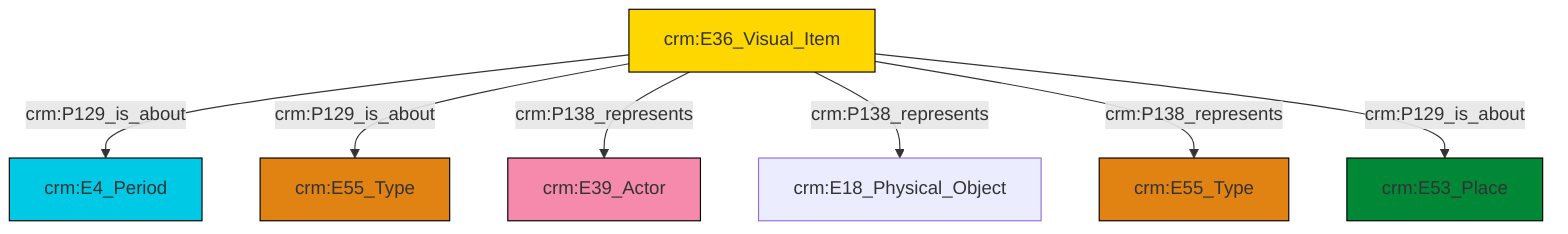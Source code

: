 graph TD
classDef Literal fill:#f2f2f2,stroke:#000000;
classDef CRM_Entity fill:#FFFFFF,stroke:#000000;
classDef Temporal_Entity fill:#00C9E6, stroke:#000000;
classDef Type fill:#E18312, stroke:#000000;
classDef Time-Span fill:#2C9C91, stroke:#000000;
classDef Appellation fill:#FFEB7F, stroke:#000000;
classDef Place fill:#008836, stroke:#000000;
classDef Persistent_Item fill:#B266B2, stroke:#000000;
classDef Conceptual_Object fill:#FFD700, stroke:#000000;
classDef Physical_Thing fill:#D2B48C, stroke:#000000;
classDef Actor fill:#f58aad, stroke:#000000;
classDef PC_Classes fill:#4ce600, stroke:#000000;
classDef Multi fill:#cccccc,stroke:#000000;

4["crm:E36_Visual_Item"]:::Conceptual_Object -->|crm:P129_is_about| 5["crm:E4_Period"]:::Temporal_Entity
4["crm:E36_Visual_Item"]:::Conceptual_Object -->|crm:P129_is_about| 8["crm:E55_Type"]:::Type
4["crm:E36_Visual_Item"]:::Conceptual_Object -->|crm:P138_represents| 2["crm:E39_Actor"]:::Actor
4["crm:E36_Visual_Item"]:::Conceptual_Object -->|crm:P138_represents| 6["crm:E18_Physical_Object"]:::Default
4["crm:E36_Visual_Item"]:::Conceptual_Object -->|crm:P138_represents| 10["crm:E55_Type"]:::Type
4["crm:E36_Visual_Item"]:::Conceptual_Object -->|crm:P129_is_about| 0["crm:E53_Place"]:::Place